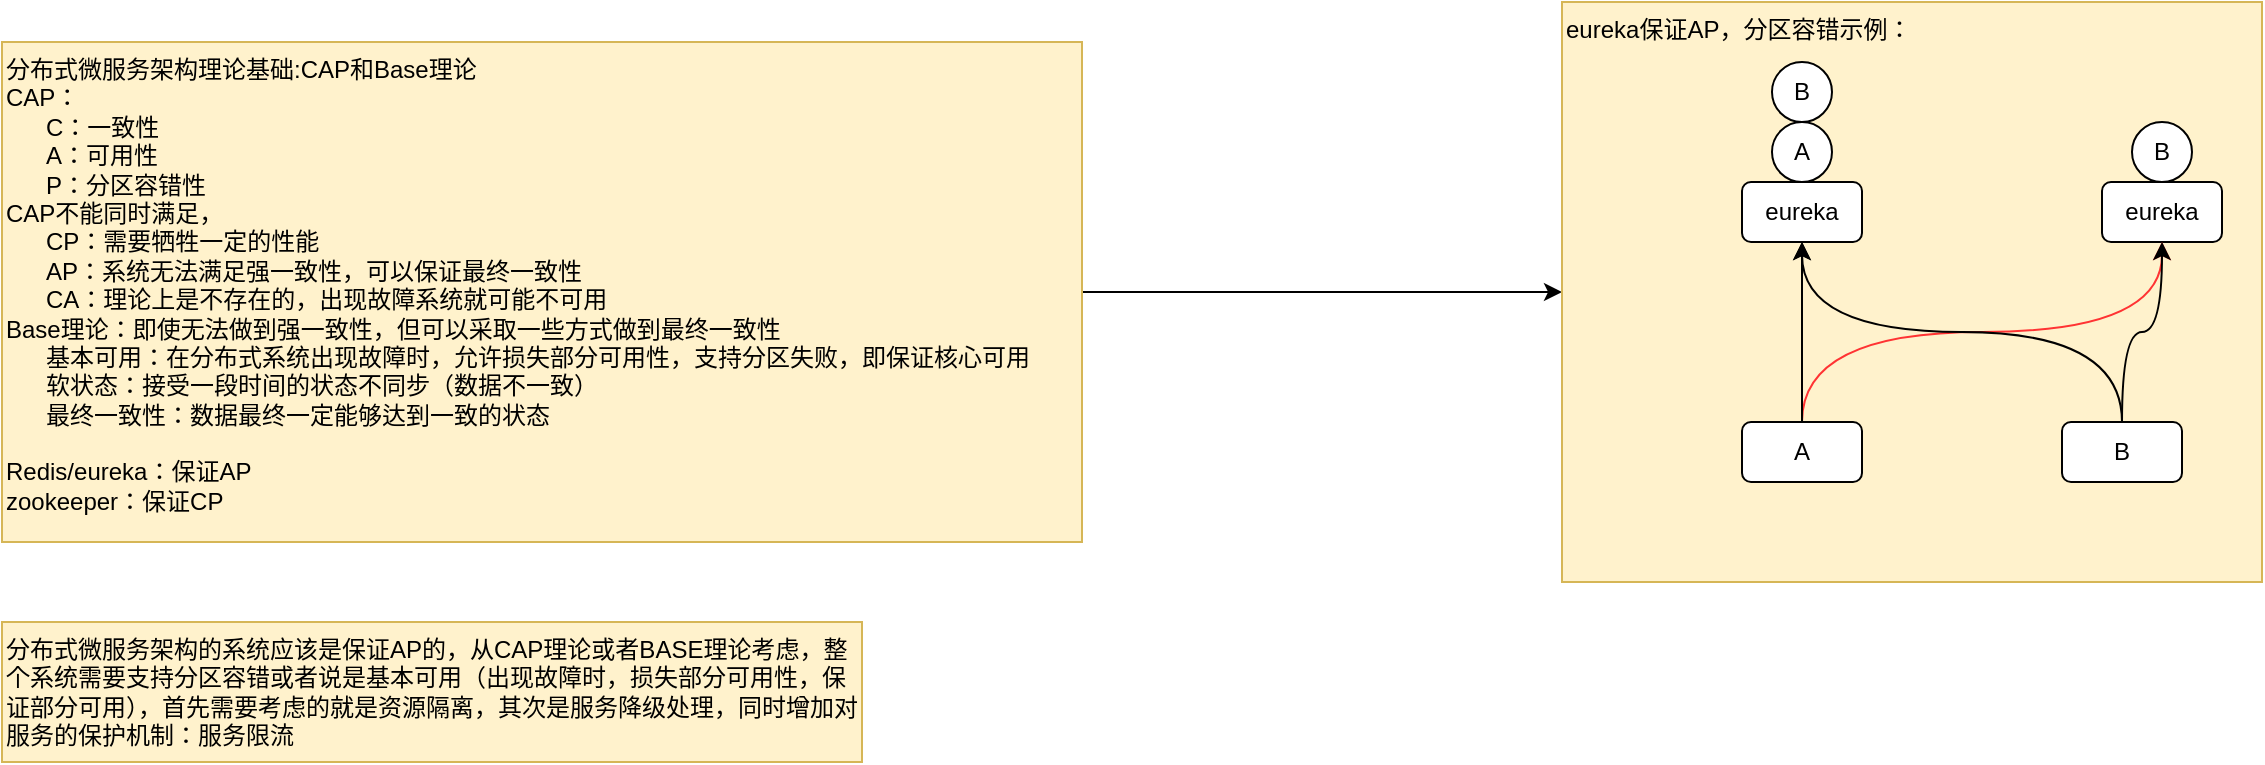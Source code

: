 <mxfile version="14.1.8" type="device"><diagram id="siOgAijwFHA5sbe4BMk4" name="第 1 页"><mxGraphModel dx="1422" dy="823" grid="1" gridSize="10" guides="1" tooltips="1" connect="1" arrows="1" fold="1" page="1" pageScale="1" pageWidth="827" pageHeight="1169" math="0" shadow="0"><root><mxCell id="0"/><mxCell id="1" parent="0"/><mxCell id="-z_d4_f4KELUFjnEBGTo-3" value="" style="edgeStyle=orthogonalEdgeStyle;rounded=0;orthogonalLoop=1;jettySize=auto;html=1;" edge="1" parent="1" source="-z_d4_f4KELUFjnEBGTo-1" target="-z_d4_f4KELUFjnEBGTo-2"><mxGeometry relative="1" as="geometry"/></mxCell><mxCell id="-z_d4_f4KELUFjnEBGTo-1" value="分布式微服务架构理论基础:CAP和Base理论&lt;br&gt;CAP：&lt;br&gt;&amp;nbsp; &amp;nbsp; &amp;nbsp; C：一致性&lt;br&gt;&amp;nbsp; &amp;nbsp; &amp;nbsp; A：可用性&lt;br&gt;&amp;nbsp; &amp;nbsp; &amp;nbsp; P：分区容错性&lt;br&gt;CAP不能同时满足，&lt;br&gt;&amp;nbsp; &amp;nbsp; &amp;nbsp; CP：需要牺牲一定的性能&lt;br&gt;&amp;nbsp; &amp;nbsp; &amp;nbsp; AP：系统无法满足强一致性，可以保证最终一致性&lt;br&gt;&amp;nbsp; &amp;nbsp; &amp;nbsp; CA：理论上是不存在的，出现故障系统就可能不可用&lt;br&gt;Base理论：即使无法做到强一致性，但可以采取一些方式做到最终一致性&lt;br&gt;&amp;nbsp; &amp;nbsp; &amp;nbsp; 基本可用：在分布式系统出现故障时，允许损失部分可用性，支持分区失败，即保证核心可用&lt;br&gt;&amp;nbsp; &amp;nbsp; &amp;nbsp; 软状态：接受一段时间的状态不同步（数据不一致）&lt;br&gt;&amp;nbsp; &amp;nbsp; &amp;nbsp; 最终一致性：数据最终一定能够达到一致的状态&lt;br&gt;&lt;br&gt;Redis/eureka：保证AP&lt;br&gt;zookeeper：保证CP" style="rounded=0;whiteSpace=wrap;html=1;fillColor=#fff2cc;strokeColor=#d6b656;align=left;verticalAlign=top;" vertex="1" parent="1"><mxGeometry x="50" y="180" width="540" height="250" as="geometry"/></mxCell><mxCell id="-z_d4_f4KELUFjnEBGTo-2" value="eureka保证AP，分区容错示例：&lt;br&gt;" style="whiteSpace=wrap;html=1;rounded=0;align=left;verticalAlign=top;strokeColor=#d6b656;fillColor=#fff2cc;" vertex="1" parent="1"><mxGeometry x="830" y="160" width="350" height="290" as="geometry"/></mxCell><mxCell id="-z_d4_f4KELUFjnEBGTo-4" value="eureka" style="rounded=1;whiteSpace=wrap;html=1;align=center;" vertex="1" parent="1"><mxGeometry x="920" y="250" width="60" height="30" as="geometry"/></mxCell><mxCell id="-z_d4_f4KELUFjnEBGTo-5" value="eureka" style="rounded=1;whiteSpace=wrap;html=1;align=center;" vertex="1" parent="1"><mxGeometry x="1100" y="250" width="60" height="30" as="geometry"/></mxCell><mxCell id="-z_d4_f4KELUFjnEBGTo-6" value="A" style="rounded=1;whiteSpace=wrap;html=1;align=center;" vertex="1" parent="1"><mxGeometry x="920" y="370" width="60" height="30" as="geometry"/></mxCell><mxCell id="-z_d4_f4KELUFjnEBGTo-7" value="B" style="rounded=1;whiteSpace=wrap;html=1;align=center;" vertex="1" parent="1"><mxGeometry x="1080" y="370" width="60" height="30" as="geometry"/></mxCell><mxCell id="-z_d4_f4KELUFjnEBGTo-10" value="" style="endArrow=classic;html=1;entryX=0.5;entryY=1;entryDx=0;entryDy=0;exitX=0.5;exitY=0;exitDx=0;exitDy=0;edgeStyle=orthogonalEdgeStyle;curved=1;strokeColor=#FF3333;" edge="1" parent="1" source="-z_d4_f4KELUFjnEBGTo-6" target="-z_d4_f4KELUFjnEBGTo-5"><mxGeometry width="50" height="50" relative="1" as="geometry"><mxPoint x="890" y="360" as="sourcePoint"/><mxPoint x="940" y="310" as="targetPoint"/></mxGeometry></mxCell><mxCell id="-z_d4_f4KELUFjnEBGTo-11" value="" style="endArrow=classic;html=1;entryX=0.5;entryY=1;entryDx=0;entryDy=0;exitX=0.5;exitY=0;exitDx=0;exitDy=0;edgeStyle=orthogonalEdgeStyle;curved=1;" edge="1" parent="1" source="-z_d4_f4KELUFjnEBGTo-6" target="-z_d4_f4KELUFjnEBGTo-4"><mxGeometry width="50" height="50" relative="1" as="geometry"><mxPoint x="900" y="390" as="sourcePoint"/><mxPoint x="1140" y="290" as="targetPoint"/></mxGeometry></mxCell><mxCell id="-z_d4_f4KELUFjnEBGTo-12" value="" style="endArrow=classic;html=1;entryX=0.5;entryY=1;entryDx=0;entryDy=0;exitX=0.5;exitY=0;exitDx=0;exitDy=0;edgeStyle=orthogonalEdgeStyle;curved=1;" edge="1" parent="1" source="-z_d4_f4KELUFjnEBGTo-7" target="-z_d4_f4KELUFjnEBGTo-4"><mxGeometry width="50" height="50" relative="1" as="geometry"><mxPoint x="950" y="400" as="sourcePoint"/><mxPoint x="1140" y="290" as="targetPoint"/></mxGeometry></mxCell><mxCell id="-z_d4_f4KELUFjnEBGTo-13" value="" style="endArrow=classic;html=1;entryX=0.5;entryY=1;entryDx=0;entryDy=0;exitX=0.5;exitY=0;exitDx=0;exitDy=0;edgeStyle=orthogonalEdgeStyle;curved=1;" edge="1" parent="1" source="-z_d4_f4KELUFjnEBGTo-7" target="-z_d4_f4KELUFjnEBGTo-5"><mxGeometry width="50" height="50" relative="1" as="geometry"><mxPoint x="950" y="400" as="sourcePoint"/><mxPoint x="1140" y="290" as="targetPoint"/></mxGeometry></mxCell><mxCell id="-z_d4_f4KELUFjnEBGTo-14" value="A" style="ellipse;whiteSpace=wrap;html=1;aspect=fixed;fontColor=#000000;align=center;" vertex="1" parent="1"><mxGeometry x="935" y="220" width="30" height="30" as="geometry"/></mxCell><mxCell id="-z_d4_f4KELUFjnEBGTo-15" value="B" style="ellipse;whiteSpace=wrap;html=1;aspect=fixed;fontColor=#000000;align=center;" vertex="1" parent="1"><mxGeometry x="935" y="190" width="30" height="30" as="geometry"/></mxCell><mxCell id="-z_d4_f4KELUFjnEBGTo-16" value="B" style="ellipse;whiteSpace=wrap;html=1;aspect=fixed;fontColor=#000000;align=center;" vertex="1" parent="1"><mxGeometry x="1115" y="220" width="30" height="30" as="geometry"/></mxCell><mxCell id="-z_d4_f4KELUFjnEBGTo-20" value="分布式微服务架构的系统应该是保证AP的，从CAP理论或者BASE理论考虑，整个系统需要支持分区容错或者说是基本可用（出现故障时，损失部分可用性，保证部分可用），首先需要考虑的就是资源隔离，其次是服务降级处理，同时增加对服务的保护机制：服务限流" style="rounded=0;whiteSpace=wrap;html=1;sketch=0;strokeColor=#d6b656;fillColor=#fff2cc;align=left;verticalAlign=top;" vertex="1" parent="1"><mxGeometry x="50" y="470" width="430" height="70" as="geometry"/></mxCell></root></mxGraphModel></diagram></mxfile>